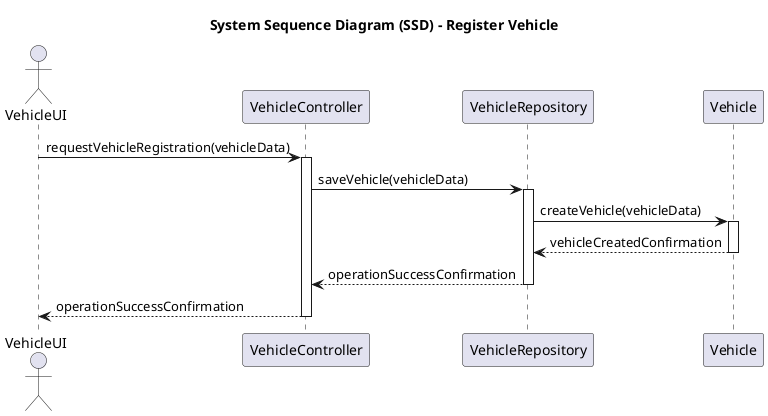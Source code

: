@startuml
title System Sequence Diagram (SSD) - Register Vehicle

actor VehicleUI
participant VehicleController
participant VehicleRepository
participant Vehicle

VehicleUI -> VehicleController: requestVehicleRegistration(vehicleData)
activate VehicleController

VehicleController -> VehicleRepository: saveVehicle(vehicleData)
activate VehicleRepository

VehicleRepository -> Vehicle: createVehicle(vehicleData)
activate Vehicle

Vehicle --> VehicleRepository: vehicleCreatedConfirmation
deactivate Vehicle

VehicleRepository --> VehicleController: operationSuccessConfirmation
deactivate VehicleRepository

VehicleController --> VehicleUI: operationSuccessConfirmation
deactivate VehicleController

@enduml
